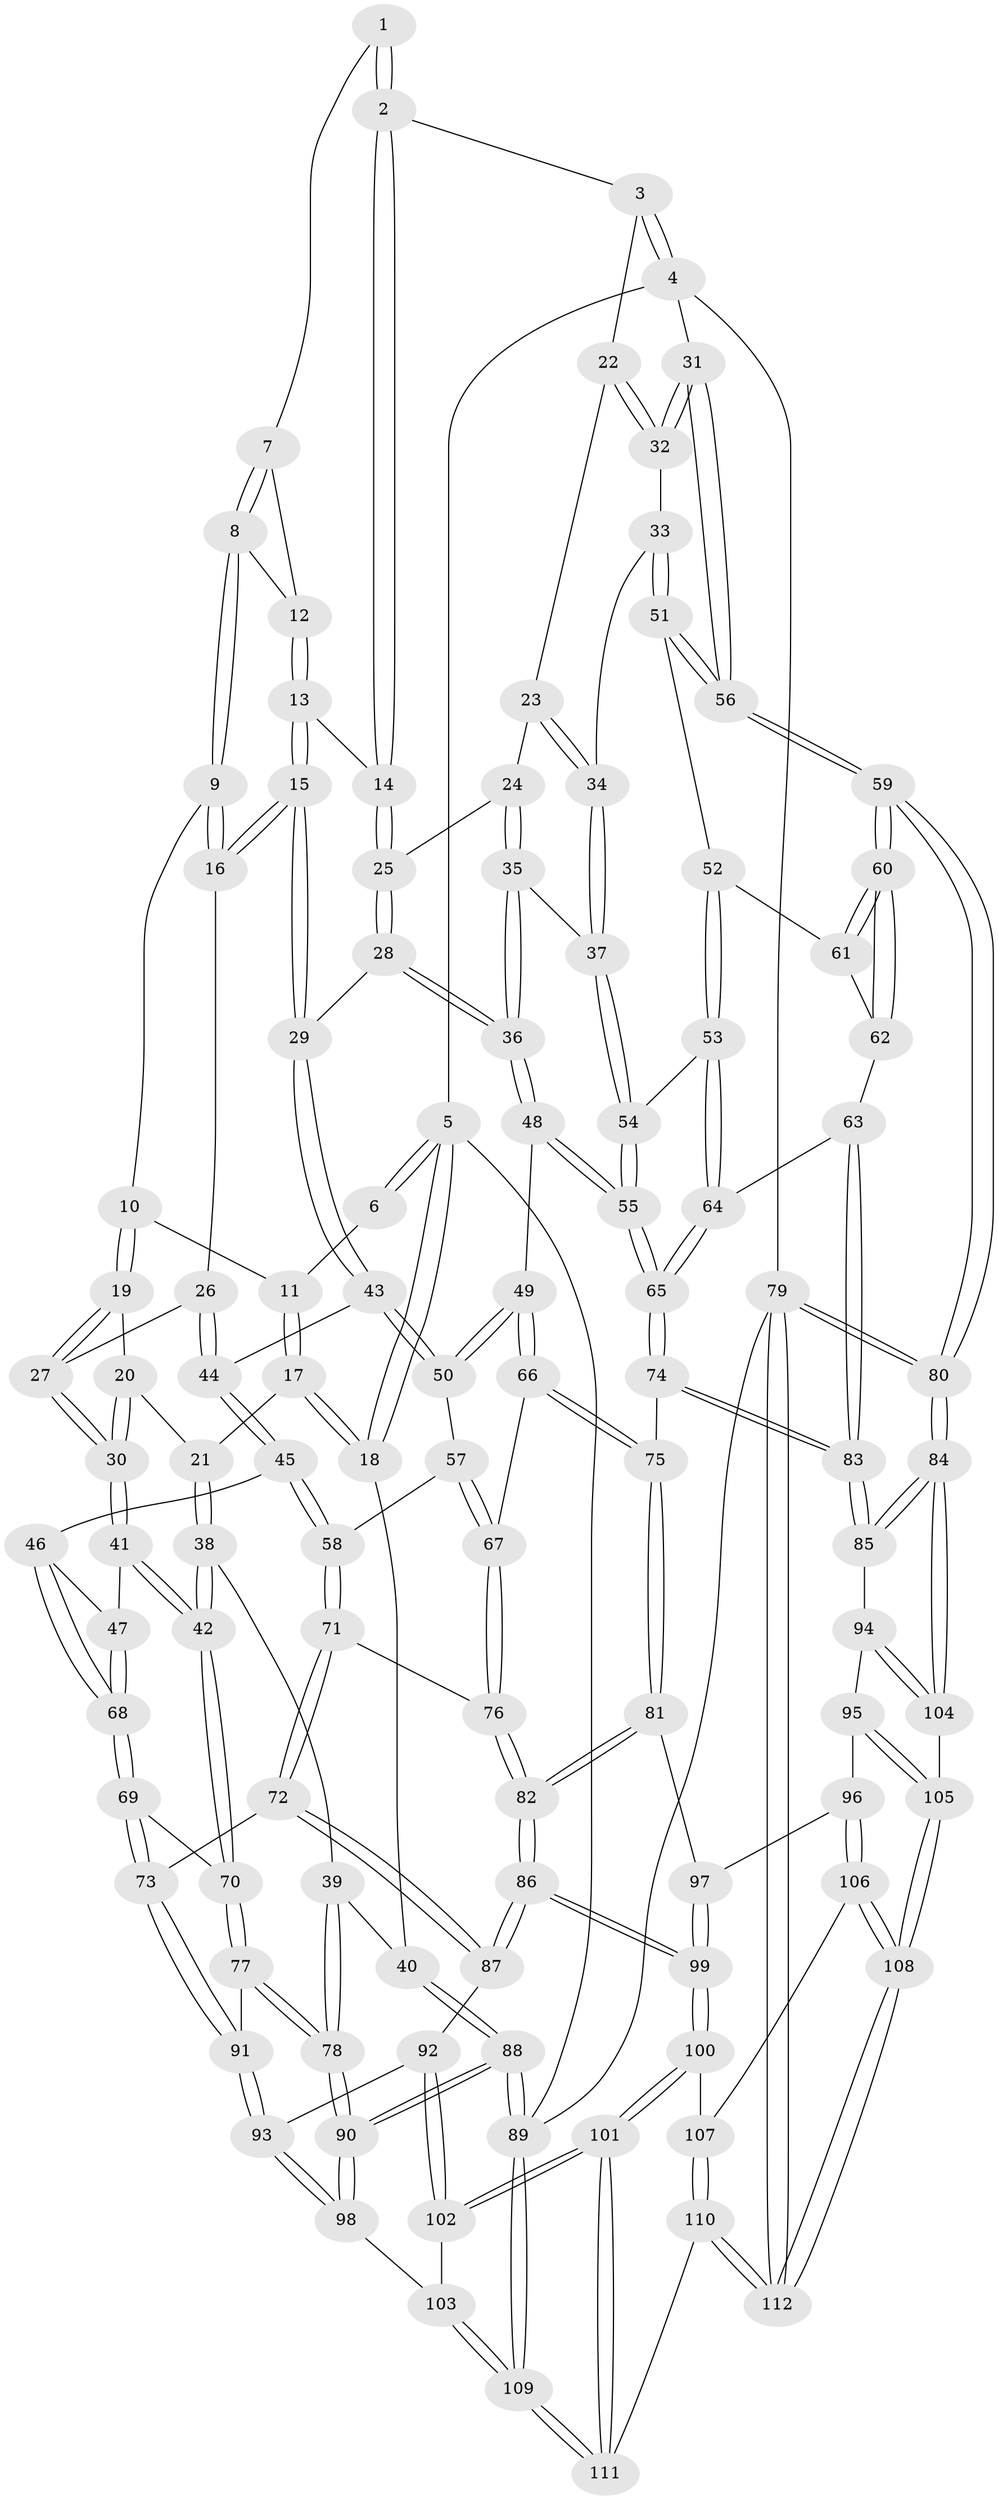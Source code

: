// coarse degree distribution, {4: 0.18181818181818182, 10: 0.030303030303030304, 5: 0.3939393939393939, 3: 0.15151515151515152, 6: 0.12121212121212122, 2: 0.09090909090909091, 8: 0.030303030303030304}
// Generated by graph-tools (version 1.1) at 2025/21/03/04/25 18:21:04]
// undirected, 112 vertices, 277 edges
graph export_dot {
graph [start="1"]
  node [color=gray90,style=filled];
  1 [pos="+0.32250974088943346+0"];
  2 [pos="+0.7982631492320776+0"];
  3 [pos="+1+0"];
  4 [pos="+1+0"];
  5 [pos="+0+0"];
  6 [pos="+0.13649159965468544+0"];
  7 [pos="+0.3380962803940233+0"];
  8 [pos="+0.36046008435963306+0.05075418491805358"];
  9 [pos="+0.35874984724967673+0.06499953868528517"];
  10 [pos="+0.25357298771899445+0.13670992961676923"];
  11 [pos="+0.14952283210645714+0.13415825364923917"];
  12 [pos="+0.6031997995019464+0.09542378529359845"];
  13 [pos="+0.6639025332677202+0.11300443649062991"];
  14 [pos="+0.6838274961968277+0.10129303009997755"];
  15 [pos="+0.5199065949141675+0.2733899940252749"];
  16 [pos="+0.4122318393456581+0.20134203585015922"];
  17 [pos="+0.07717604571129434+0.21060103889943568"];
  18 [pos="+0+0.06223090355760621"];
  19 [pos="+0.23703956417555488+0.25011177817621166"];
  20 [pos="+0.15248131074108137+0.24227009671904948"];
  21 [pos="+0.08833574312717063+0.22650827521516195"];
  22 [pos="+0.8587745689537323+0.232661094525485"];
  23 [pos="+0.8414979923615038+0.23595127539280578"];
  24 [pos="+0.8240211861576896+0.23652916178180733"];
  25 [pos="+0.7002873826992296+0.12323736433567808"];
  26 [pos="+0.2919414084195207+0.2861155924390707"];
  27 [pos="+0.27775504409039975+0.28870542519587883"];
  28 [pos="+0.7068336130263708+0.33904438987117247"];
  29 [pos="+0.5249258751495104+0.30667086644684116"];
  30 [pos="+0.2230151640227894+0.3975537978280227"];
  31 [pos="+1+0.2728547521622498"];
  32 [pos="+1+0.3001474698873133"];
  33 [pos="+0.9172239751323177+0.3909874037263902"];
  34 [pos="+0.889183373289945+0.38488543193139685"];
  35 [pos="+0.7604942408578431+0.37121889283169557"];
  36 [pos="+0.7583222268733109+0.37177464522883613"];
  37 [pos="+0.7899753053469166+0.3858289648541231"];
  38 [pos="+0.10218341587946989+0.4607469503156672"];
  39 [pos="+0.04879720275936442+0.4684172166594676"];
  40 [pos="+0+0.4653905942429137"];
  41 [pos="+0.20484100274486722+0.44612272150574334"];
  42 [pos="+0.1308478523163184+0.47143595083603895"];
  43 [pos="+0.5216512998780148+0.319514422393144"];
  44 [pos="+0.4035386257019382+0.40794555263903204"];
  45 [pos="+0.3607557165965716+0.47768817637529964"];
  46 [pos="+0.3590114669071963+0.4779693224582227"];
  47 [pos="+0.2067612651253686+0.4466458495898772"];
  48 [pos="+0.6775799153692524+0.499373086561958"];
  49 [pos="+0.5969843563692779+0.4802568507472335"];
  50 [pos="+0.5868401453793759+0.4739225011871635"];
  51 [pos="+0.9082853918374233+0.49243817312693594"];
  52 [pos="+0.8984907489348962+0.5016432781056545"];
  53 [pos="+0.8774024233253991+0.5091053918072703"];
  54 [pos="+0.8395874961588701+0.5011961818272536"];
  55 [pos="+0.7196321392777267+0.564466203521637"];
  56 [pos="+1+0.531671760456999"];
  57 [pos="+0.5173955472907912+0.5152898728767866"];
  58 [pos="+0.41904073032396133+0.533197305485091"];
  59 [pos="+1+0.6680472905219971"];
  60 [pos="+1+0.6339840526210161"];
  61 [pos="+0.9112693035859762+0.5256563277857556"];
  62 [pos="+0.9233310691906244+0.6355758864958363"];
  63 [pos="+0.8959232509695401+0.6415679702087486"];
  64 [pos="+0.8611595475471834+0.6099152430027219"];
  65 [pos="+0.7240758619726703+0.6068863685353333"];
  66 [pos="+0.5664447922957387+0.6259149024101692"];
  67 [pos="+0.5257006899558064+0.6386447285467562"];
  68 [pos="+0.2975157068815508+0.623753279874542"];
  69 [pos="+0.2918099955025661+0.6450313223872961"];
  70 [pos="+0.13351331533177185+0.4829630612807233"];
  71 [pos="+0.4317676746946843+0.6161798087061681"];
  72 [pos="+0.38674852152403216+0.6733483614109741"];
  73 [pos="+0.294543584782963+0.6684698422824825"];
  74 [pos="+0.7087194062607075+0.6552395865127457"];
  75 [pos="+0.6973133085218385+0.6683769935164962"];
  76 [pos="+0.5219085571589358+0.6413747756303565"];
  77 [pos="+0.14129655829378782+0.6827556346739586"];
  78 [pos="+0.01950711711573749+0.7723917118848226"];
  79 [pos="+1+1"];
  80 [pos="+1+1"];
  81 [pos="+0.6849791780881741+0.7121987510375852"];
  82 [pos="+0.5248069504625857+0.7452807178081597"];
  83 [pos="+0.8614356028169394+0.7220407963091457"];
  84 [pos="+1+0.8870897155002505"];
  85 [pos="+0.8817471007797069+0.7862407940799271"];
  86 [pos="+0.4815225033973181+0.8048242564076048"];
  87 [pos="+0.4425752092376649+0.788189144510368"];
  88 [pos="+0+1"];
  89 [pos="+0+1"];
  90 [pos="+0+0.9119514421345913"];
  91 [pos="+0.2507996936616277+0.7103342668078155"];
  92 [pos="+0.362989448273257+0.8126042276867753"];
  93 [pos="+0.2695027547850622+0.7993607894851689"];
  94 [pos="+0.7781224808613253+0.8191724256269881"];
  95 [pos="+0.7285780331931556+0.8164900085921006"];
  96 [pos="+0.7086840172824985+0.8111503712233631"];
  97 [pos="+0.6859178217329+0.7170746654102818"];
  98 [pos="+0.22991126603296977+0.8654210772130752"];
  99 [pos="+0.506846236977338+0.8603739003729058"];
  100 [pos="+0.5126321220940662+0.8746408504784637"];
  101 [pos="+0.3635481407010641+1"];
  102 [pos="+0.3473039020817722+1"];
  103 [pos="+0.2481756875367752+0.8919869828123242"];
  104 [pos="+0.814426313192027+0.8991911349103121"];
  105 [pos="+0.7855803735751812+0.9534425373526907"];
  106 [pos="+0.6325582317893138+0.8997301408322733"];
  107 [pos="+0.5301929251596784+0.8816107705861039"];
  108 [pos="+0.756192549330848+1"];
  109 [pos="+0+1"];
  110 [pos="+0.5759104489032221+1"];
  111 [pos="+0.34072122536609584+1"];
  112 [pos="+0.7840391625761022+1"];
  1 -- 2;
  1 -- 2;
  1 -- 7;
  2 -- 3;
  2 -- 14;
  2 -- 14;
  3 -- 4;
  3 -- 4;
  3 -- 22;
  4 -- 5;
  4 -- 31;
  4 -- 79;
  5 -- 6;
  5 -- 6;
  5 -- 18;
  5 -- 18;
  5 -- 89;
  6 -- 11;
  7 -- 8;
  7 -- 8;
  7 -- 12;
  8 -- 9;
  8 -- 9;
  8 -- 12;
  9 -- 10;
  9 -- 16;
  9 -- 16;
  10 -- 11;
  10 -- 19;
  10 -- 19;
  11 -- 17;
  11 -- 17;
  12 -- 13;
  12 -- 13;
  13 -- 14;
  13 -- 15;
  13 -- 15;
  14 -- 25;
  14 -- 25;
  15 -- 16;
  15 -- 16;
  15 -- 29;
  15 -- 29;
  16 -- 26;
  17 -- 18;
  17 -- 18;
  17 -- 21;
  18 -- 40;
  19 -- 20;
  19 -- 27;
  19 -- 27;
  20 -- 21;
  20 -- 30;
  20 -- 30;
  21 -- 38;
  21 -- 38;
  22 -- 23;
  22 -- 32;
  22 -- 32;
  23 -- 24;
  23 -- 34;
  23 -- 34;
  24 -- 25;
  24 -- 35;
  24 -- 35;
  25 -- 28;
  25 -- 28;
  26 -- 27;
  26 -- 44;
  26 -- 44;
  27 -- 30;
  27 -- 30;
  28 -- 29;
  28 -- 36;
  28 -- 36;
  29 -- 43;
  29 -- 43;
  30 -- 41;
  30 -- 41;
  31 -- 32;
  31 -- 32;
  31 -- 56;
  31 -- 56;
  32 -- 33;
  33 -- 34;
  33 -- 51;
  33 -- 51;
  34 -- 37;
  34 -- 37;
  35 -- 36;
  35 -- 36;
  35 -- 37;
  36 -- 48;
  36 -- 48;
  37 -- 54;
  37 -- 54;
  38 -- 39;
  38 -- 42;
  38 -- 42;
  39 -- 40;
  39 -- 78;
  39 -- 78;
  40 -- 88;
  40 -- 88;
  41 -- 42;
  41 -- 42;
  41 -- 47;
  42 -- 70;
  42 -- 70;
  43 -- 44;
  43 -- 50;
  43 -- 50;
  44 -- 45;
  44 -- 45;
  45 -- 46;
  45 -- 58;
  45 -- 58;
  46 -- 47;
  46 -- 68;
  46 -- 68;
  47 -- 68;
  47 -- 68;
  48 -- 49;
  48 -- 55;
  48 -- 55;
  49 -- 50;
  49 -- 50;
  49 -- 66;
  49 -- 66;
  50 -- 57;
  51 -- 52;
  51 -- 56;
  51 -- 56;
  52 -- 53;
  52 -- 53;
  52 -- 61;
  53 -- 54;
  53 -- 64;
  53 -- 64;
  54 -- 55;
  54 -- 55;
  55 -- 65;
  55 -- 65;
  56 -- 59;
  56 -- 59;
  57 -- 58;
  57 -- 67;
  57 -- 67;
  58 -- 71;
  58 -- 71;
  59 -- 60;
  59 -- 60;
  59 -- 80;
  59 -- 80;
  60 -- 61;
  60 -- 61;
  60 -- 62;
  60 -- 62;
  61 -- 62;
  62 -- 63;
  63 -- 64;
  63 -- 83;
  63 -- 83;
  64 -- 65;
  64 -- 65;
  65 -- 74;
  65 -- 74;
  66 -- 67;
  66 -- 75;
  66 -- 75;
  67 -- 76;
  67 -- 76;
  68 -- 69;
  68 -- 69;
  69 -- 70;
  69 -- 73;
  69 -- 73;
  70 -- 77;
  70 -- 77;
  71 -- 72;
  71 -- 72;
  71 -- 76;
  72 -- 73;
  72 -- 87;
  72 -- 87;
  73 -- 91;
  73 -- 91;
  74 -- 75;
  74 -- 83;
  74 -- 83;
  75 -- 81;
  75 -- 81;
  76 -- 82;
  76 -- 82;
  77 -- 78;
  77 -- 78;
  77 -- 91;
  78 -- 90;
  78 -- 90;
  79 -- 80;
  79 -- 80;
  79 -- 112;
  79 -- 112;
  79 -- 89;
  80 -- 84;
  80 -- 84;
  81 -- 82;
  81 -- 82;
  81 -- 97;
  82 -- 86;
  82 -- 86;
  83 -- 85;
  83 -- 85;
  84 -- 85;
  84 -- 85;
  84 -- 104;
  84 -- 104;
  85 -- 94;
  86 -- 87;
  86 -- 87;
  86 -- 99;
  86 -- 99;
  87 -- 92;
  88 -- 89;
  88 -- 89;
  88 -- 90;
  88 -- 90;
  89 -- 109;
  89 -- 109;
  90 -- 98;
  90 -- 98;
  91 -- 93;
  91 -- 93;
  92 -- 93;
  92 -- 102;
  92 -- 102;
  93 -- 98;
  93 -- 98;
  94 -- 95;
  94 -- 104;
  94 -- 104;
  95 -- 96;
  95 -- 105;
  95 -- 105;
  96 -- 97;
  96 -- 106;
  96 -- 106;
  97 -- 99;
  97 -- 99;
  98 -- 103;
  99 -- 100;
  99 -- 100;
  100 -- 101;
  100 -- 101;
  100 -- 107;
  101 -- 102;
  101 -- 102;
  101 -- 111;
  101 -- 111;
  102 -- 103;
  103 -- 109;
  103 -- 109;
  104 -- 105;
  105 -- 108;
  105 -- 108;
  106 -- 107;
  106 -- 108;
  106 -- 108;
  107 -- 110;
  107 -- 110;
  108 -- 112;
  108 -- 112;
  109 -- 111;
  109 -- 111;
  110 -- 111;
  110 -- 112;
  110 -- 112;
}
